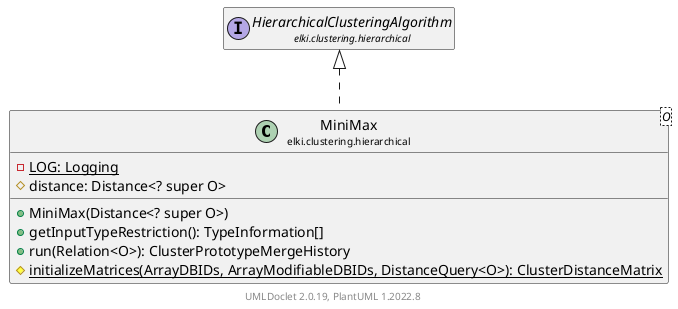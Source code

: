 @startuml
    remove .*\.(Instance|Par|Parameterizer|Factory)$
    set namespaceSeparator none
    hide empty fields
    hide empty methods

    class "<size:14>MiniMax\n<size:10>elki.clustering.hierarchical" as elki.clustering.hierarchical.MiniMax<O> [[MiniMax.html]] {
        {static} -LOG: Logging
        #distance: Distance<? super O>
        +MiniMax(Distance<? super O>)
        +getInputTypeRestriction(): TypeInformation[]
        +run(Relation<O>): ClusterPrototypeMergeHistory
        {static} #initializeMatrices(ArrayDBIDs, ArrayModifiableDBIDs, DistanceQuery<O>): ClusterDistanceMatrix
    }

    interface "<size:14>HierarchicalClusteringAlgorithm\n<size:10>elki.clustering.hierarchical" as elki.clustering.hierarchical.HierarchicalClusteringAlgorithm [[HierarchicalClusteringAlgorithm.html]]
    class "<size:14>MiniMax.Instance\n<size:10>elki.clustering.hierarchical" as elki.clustering.hierarchical.MiniMax.Instance [[MiniMax.Instance.html]]
    class "<size:14>MiniMax.Par\n<size:10>elki.clustering.hierarchical" as elki.clustering.hierarchical.MiniMax.Par<O>

    elki.clustering.hierarchical.HierarchicalClusteringAlgorithm <|.. elki.clustering.hierarchical.MiniMax
    elki.clustering.hierarchical.MiniMax +-- elki.clustering.hierarchical.MiniMax.Instance
    elki.clustering.hierarchical.MiniMax +-- elki.clustering.hierarchical.MiniMax.Par

    center footer UMLDoclet 2.0.19, PlantUML 1.2022.8
@enduml
